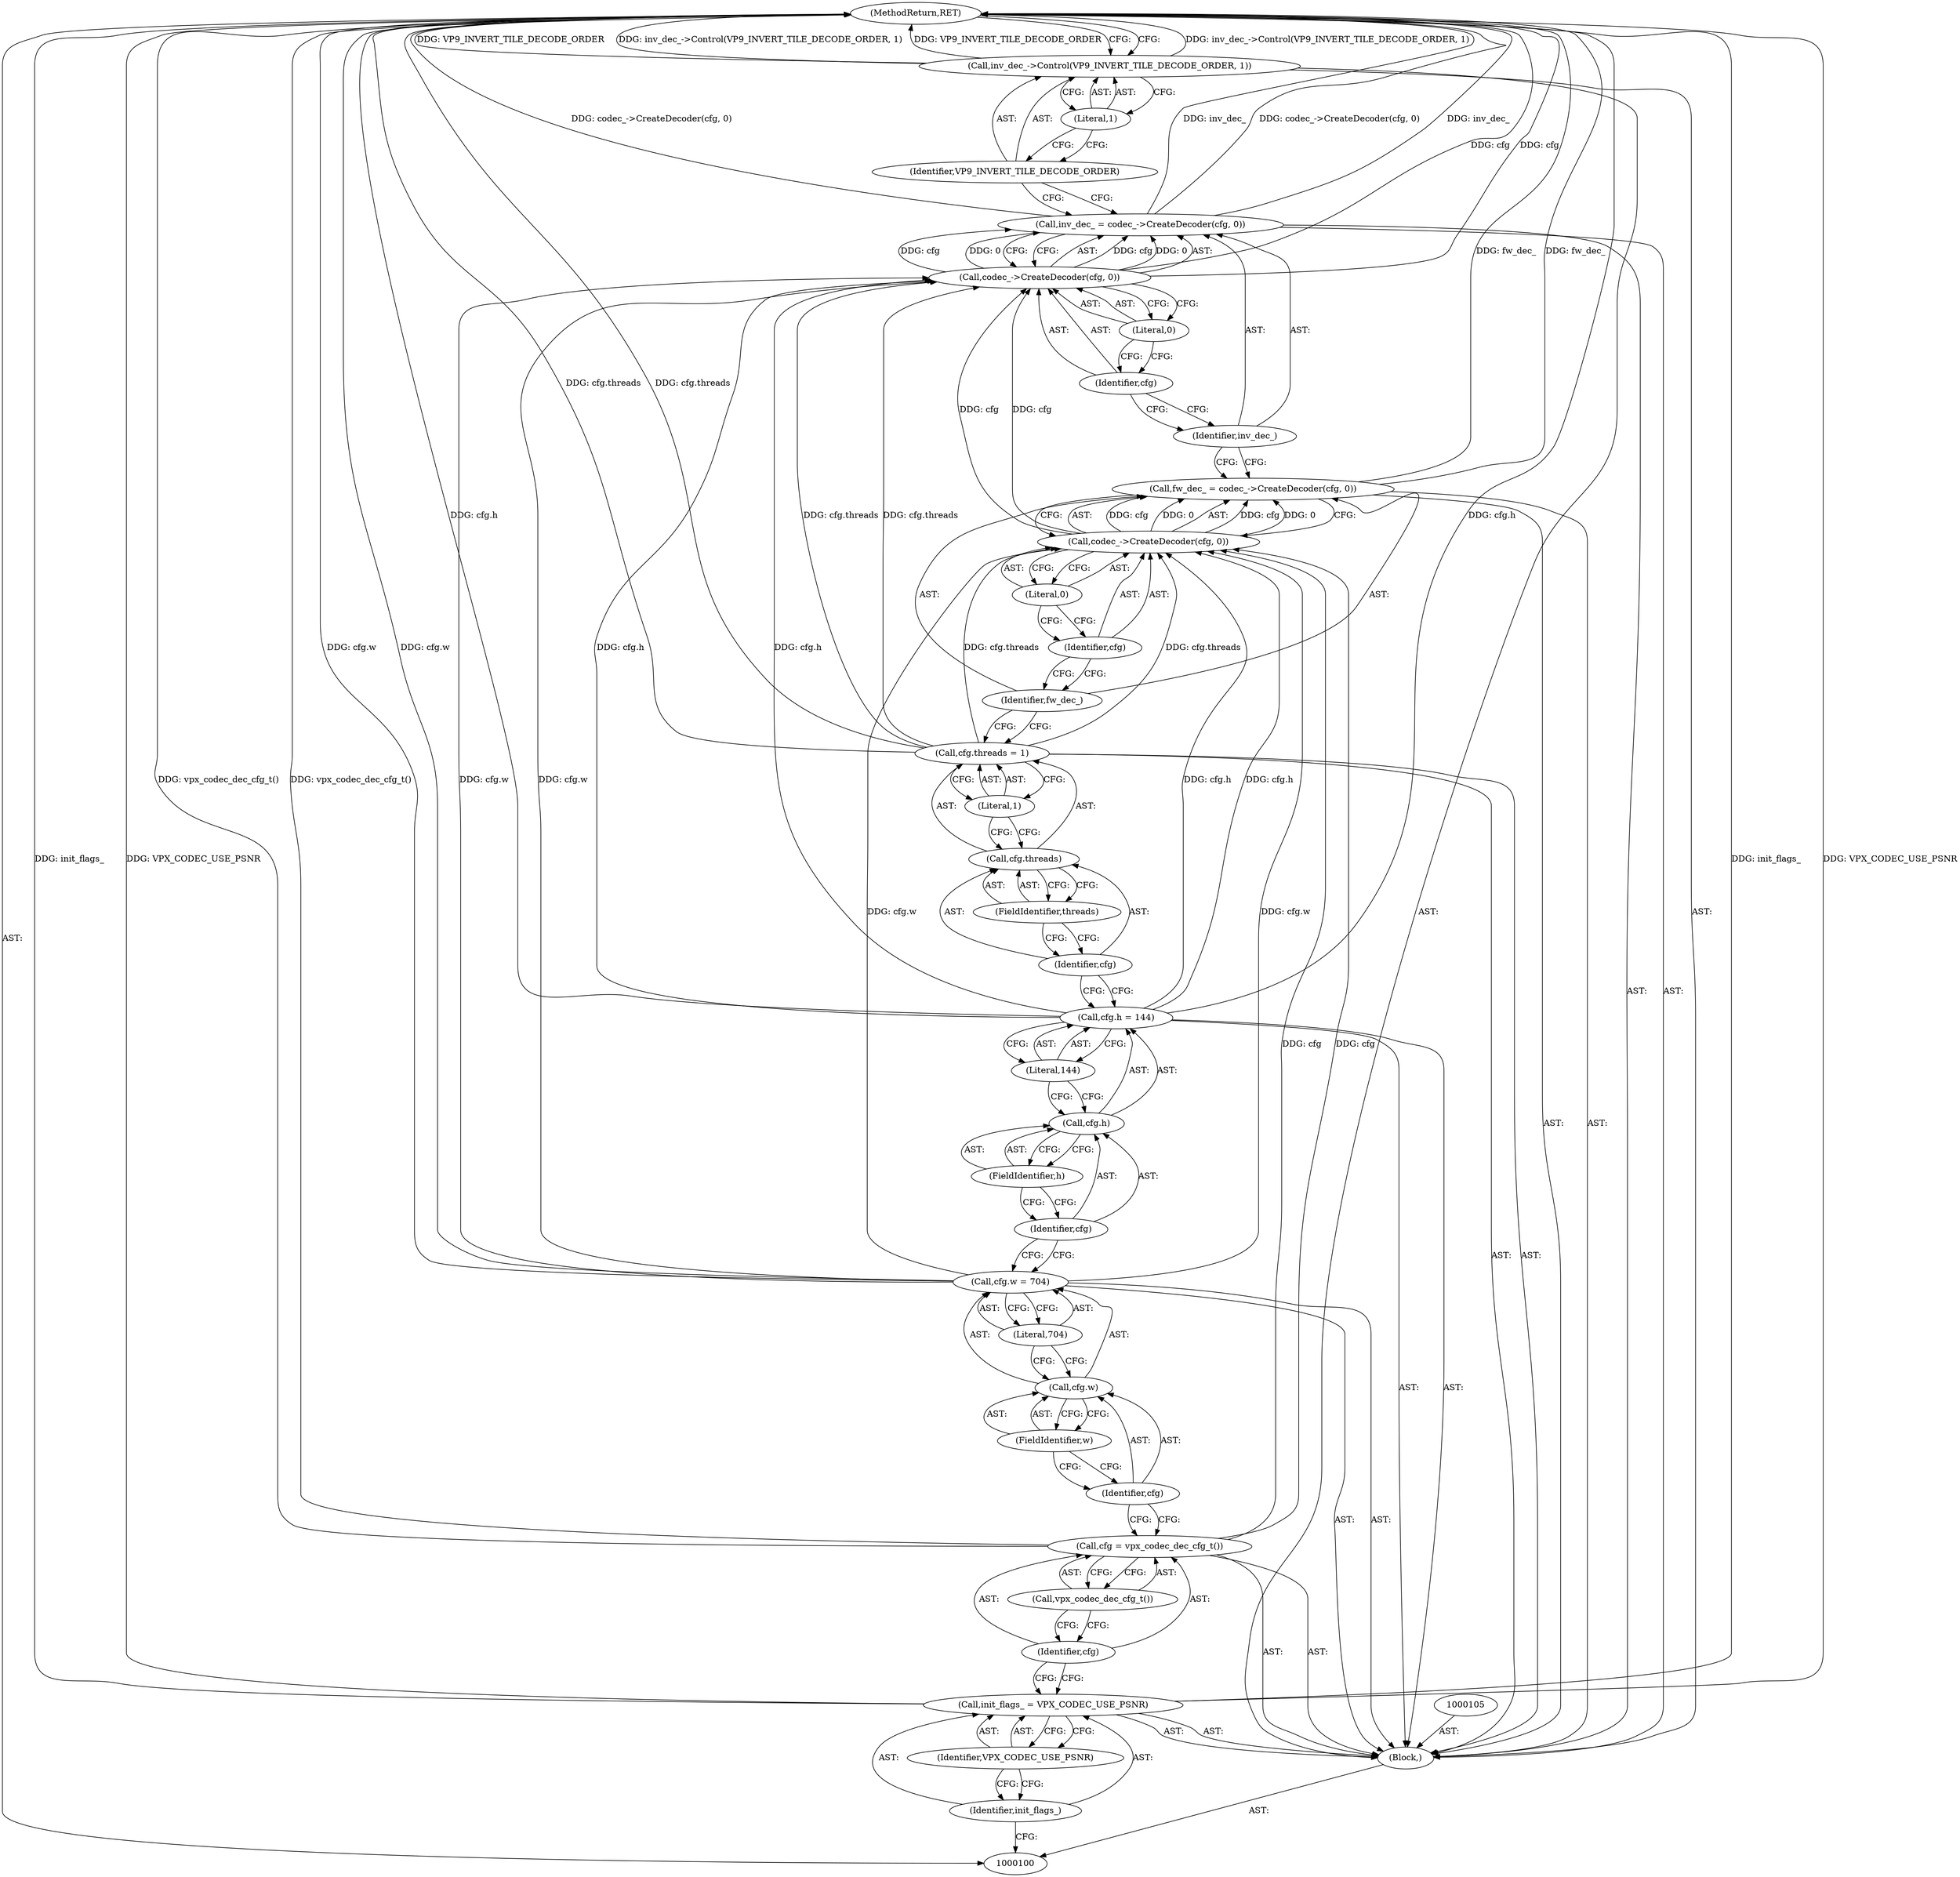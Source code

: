 digraph "0_Android_5a9753fca56f0eeb9f61e342b2fccffc364f9426_109" {
"1000137" [label="(MethodReturn,RET)"];
"1000118" [label="(Literal,144)"];
"1000114" [label="(Call,cfg.h = 144)"];
"1000115" [label="(Call,cfg.h)"];
"1000116" [label="(Identifier,cfg)"];
"1000117" [label="(FieldIdentifier,h)"];
"1000123" [label="(Literal,1)"];
"1000119" [label="(Call,cfg.threads = 1)"];
"1000120" [label="(Call,cfg.threads)"];
"1000121" [label="(Identifier,cfg)"];
"1000122" [label="(FieldIdentifier,threads)"];
"1000126" [label="(Call,codec_->CreateDecoder(cfg, 0))"];
"1000127" [label="(Identifier,cfg)"];
"1000124" [label="(Call,fw_dec_ = codec_->CreateDecoder(cfg, 0))"];
"1000125" [label="(Identifier,fw_dec_)"];
"1000128" [label="(Literal,0)"];
"1000131" [label="(Call,codec_->CreateDecoder(cfg, 0))"];
"1000132" [label="(Identifier,cfg)"];
"1000129" [label="(Call,inv_dec_ = codec_->CreateDecoder(cfg, 0))"];
"1000130" [label="(Identifier,inv_dec_)"];
"1000133" [label="(Literal,0)"];
"1000135" [label="(Identifier,VP9_INVERT_TILE_DECODE_ORDER)"];
"1000134" [label="(Call,inv_dec_->Control(VP9_INVERT_TILE_DECODE_ORDER, 1))"];
"1000136" [label="(Literal,1)"];
"1000101" [label="(Block,)"];
"1000104" [label="(Identifier,VPX_CODEC_USE_PSNR)"];
"1000102" [label="(Call,init_flags_ = VPX_CODEC_USE_PSNR)"];
"1000103" [label="(Identifier,init_flags_)"];
"1000106" [label="(Call,cfg = vpx_codec_dec_cfg_t())"];
"1000107" [label="(Identifier,cfg)"];
"1000108" [label="(Call,vpx_codec_dec_cfg_t())"];
"1000113" [label="(Literal,704)"];
"1000109" [label="(Call,cfg.w = 704)"];
"1000110" [label="(Call,cfg.w)"];
"1000111" [label="(Identifier,cfg)"];
"1000112" [label="(FieldIdentifier,w)"];
"1000137" -> "1000100"  [label="AST: "];
"1000137" -> "1000134"  [label="CFG: "];
"1000129" -> "1000137"  [label="DDG: inv_dec_"];
"1000129" -> "1000137"  [label="DDG: codec_->CreateDecoder(cfg, 0)"];
"1000124" -> "1000137"  [label="DDG: fw_dec_"];
"1000106" -> "1000137"  [label="DDG: vpx_codec_dec_cfg_t()"];
"1000102" -> "1000137"  [label="DDG: VPX_CODEC_USE_PSNR"];
"1000102" -> "1000137"  [label="DDG: init_flags_"];
"1000131" -> "1000137"  [label="DDG: cfg"];
"1000114" -> "1000137"  [label="DDG: cfg.h"];
"1000134" -> "1000137"  [label="DDG: inv_dec_->Control(VP9_INVERT_TILE_DECODE_ORDER, 1)"];
"1000134" -> "1000137"  [label="DDG: VP9_INVERT_TILE_DECODE_ORDER"];
"1000109" -> "1000137"  [label="DDG: cfg.w"];
"1000119" -> "1000137"  [label="DDG: cfg.threads"];
"1000118" -> "1000114"  [label="AST: "];
"1000118" -> "1000115"  [label="CFG: "];
"1000114" -> "1000118"  [label="CFG: "];
"1000114" -> "1000101"  [label="AST: "];
"1000114" -> "1000118"  [label="CFG: "];
"1000115" -> "1000114"  [label="AST: "];
"1000118" -> "1000114"  [label="AST: "];
"1000121" -> "1000114"  [label="CFG: "];
"1000114" -> "1000137"  [label="DDG: cfg.h"];
"1000114" -> "1000126"  [label="DDG: cfg.h"];
"1000114" -> "1000131"  [label="DDG: cfg.h"];
"1000115" -> "1000114"  [label="AST: "];
"1000115" -> "1000117"  [label="CFG: "];
"1000116" -> "1000115"  [label="AST: "];
"1000117" -> "1000115"  [label="AST: "];
"1000118" -> "1000115"  [label="CFG: "];
"1000116" -> "1000115"  [label="AST: "];
"1000116" -> "1000109"  [label="CFG: "];
"1000117" -> "1000116"  [label="CFG: "];
"1000117" -> "1000115"  [label="AST: "];
"1000117" -> "1000116"  [label="CFG: "];
"1000115" -> "1000117"  [label="CFG: "];
"1000123" -> "1000119"  [label="AST: "];
"1000123" -> "1000120"  [label="CFG: "];
"1000119" -> "1000123"  [label="CFG: "];
"1000119" -> "1000101"  [label="AST: "];
"1000119" -> "1000123"  [label="CFG: "];
"1000120" -> "1000119"  [label="AST: "];
"1000123" -> "1000119"  [label="AST: "];
"1000125" -> "1000119"  [label="CFG: "];
"1000119" -> "1000137"  [label="DDG: cfg.threads"];
"1000119" -> "1000126"  [label="DDG: cfg.threads"];
"1000119" -> "1000131"  [label="DDG: cfg.threads"];
"1000120" -> "1000119"  [label="AST: "];
"1000120" -> "1000122"  [label="CFG: "];
"1000121" -> "1000120"  [label="AST: "];
"1000122" -> "1000120"  [label="AST: "];
"1000123" -> "1000120"  [label="CFG: "];
"1000121" -> "1000120"  [label="AST: "];
"1000121" -> "1000114"  [label="CFG: "];
"1000122" -> "1000121"  [label="CFG: "];
"1000122" -> "1000120"  [label="AST: "];
"1000122" -> "1000121"  [label="CFG: "];
"1000120" -> "1000122"  [label="CFG: "];
"1000126" -> "1000124"  [label="AST: "];
"1000126" -> "1000128"  [label="CFG: "];
"1000127" -> "1000126"  [label="AST: "];
"1000128" -> "1000126"  [label="AST: "];
"1000124" -> "1000126"  [label="CFG: "];
"1000126" -> "1000124"  [label="DDG: cfg"];
"1000126" -> "1000124"  [label="DDG: 0"];
"1000106" -> "1000126"  [label="DDG: cfg"];
"1000114" -> "1000126"  [label="DDG: cfg.h"];
"1000109" -> "1000126"  [label="DDG: cfg.w"];
"1000119" -> "1000126"  [label="DDG: cfg.threads"];
"1000126" -> "1000131"  [label="DDG: cfg"];
"1000127" -> "1000126"  [label="AST: "];
"1000127" -> "1000125"  [label="CFG: "];
"1000128" -> "1000127"  [label="CFG: "];
"1000124" -> "1000101"  [label="AST: "];
"1000124" -> "1000126"  [label="CFG: "];
"1000125" -> "1000124"  [label="AST: "];
"1000126" -> "1000124"  [label="AST: "];
"1000130" -> "1000124"  [label="CFG: "];
"1000124" -> "1000137"  [label="DDG: fw_dec_"];
"1000126" -> "1000124"  [label="DDG: cfg"];
"1000126" -> "1000124"  [label="DDG: 0"];
"1000125" -> "1000124"  [label="AST: "];
"1000125" -> "1000119"  [label="CFG: "];
"1000127" -> "1000125"  [label="CFG: "];
"1000128" -> "1000126"  [label="AST: "];
"1000128" -> "1000127"  [label="CFG: "];
"1000126" -> "1000128"  [label="CFG: "];
"1000131" -> "1000129"  [label="AST: "];
"1000131" -> "1000133"  [label="CFG: "];
"1000132" -> "1000131"  [label="AST: "];
"1000133" -> "1000131"  [label="AST: "];
"1000129" -> "1000131"  [label="CFG: "];
"1000131" -> "1000137"  [label="DDG: cfg"];
"1000131" -> "1000129"  [label="DDG: cfg"];
"1000131" -> "1000129"  [label="DDG: 0"];
"1000114" -> "1000131"  [label="DDG: cfg.h"];
"1000126" -> "1000131"  [label="DDG: cfg"];
"1000109" -> "1000131"  [label="DDG: cfg.w"];
"1000119" -> "1000131"  [label="DDG: cfg.threads"];
"1000132" -> "1000131"  [label="AST: "];
"1000132" -> "1000130"  [label="CFG: "];
"1000133" -> "1000132"  [label="CFG: "];
"1000129" -> "1000101"  [label="AST: "];
"1000129" -> "1000131"  [label="CFG: "];
"1000130" -> "1000129"  [label="AST: "];
"1000131" -> "1000129"  [label="AST: "];
"1000135" -> "1000129"  [label="CFG: "];
"1000129" -> "1000137"  [label="DDG: inv_dec_"];
"1000129" -> "1000137"  [label="DDG: codec_->CreateDecoder(cfg, 0)"];
"1000131" -> "1000129"  [label="DDG: cfg"];
"1000131" -> "1000129"  [label="DDG: 0"];
"1000130" -> "1000129"  [label="AST: "];
"1000130" -> "1000124"  [label="CFG: "];
"1000132" -> "1000130"  [label="CFG: "];
"1000133" -> "1000131"  [label="AST: "];
"1000133" -> "1000132"  [label="CFG: "];
"1000131" -> "1000133"  [label="CFG: "];
"1000135" -> "1000134"  [label="AST: "];
"1000135" -> "1000129"  [label="CFG: "];
"1000136" -> "1000135"  [label="CFG: "];
"1000134" -> "1000101"  [label="AST: "];
"1000134" -> "1000136"  [label="CFG: "];
"1000135" -> "1000134"  [label="AST: "];
"1000136" -> "1000134"  [label="AST: "];
"1000137" -> "1000134"  [label="CFG: "];
"1000134" -> "1000137"  [label="DDG: inv_dec_->Control(VP9_INVERT_TILE_DECODE_ORDER, 1)"];
"1000134" -> "1000137"  [label="DDG: VP9_INVERT_TILE_DECODE_ORDER"];
"1000136" -> "1000134"  [label="AST: "];
"1000136" -> "1000135"  [label="CFG: "];
"1000134" -> "1000136"  [label="CFG: "];
"1000101" -> "1000100"  [label="AST: "];
"1000102" -> "1000101"  [label="AST: "];
"1000105" -> "1000101"  [label="AST: "];
"1000106" -> "1000101"  [label="AST: "];
"1000109" -> "1000101"  [label="AST: "];
"1000114" -> "1000101"  [label="AST: "];
"1000119" -> "1000101"  [label="AST: "];
"1000124" -> "1000101"  [label="AST: "];
"1000129" -> "1000101"  [label="AST: "];
"1000134" -> "1000101"  [label="AST: "];
"1000104" -> "1000102"  [label="AST: "];
"1000104" -> "1000103"  [label="CFG: "];
"1000102" -> "1000104"  [label="CFG: "];
"1000102" -> "1000101"  [label="AST: "];
"1000102" -> "1000104"  [label="CFG: "];
"1000103" -> "1000102"  [label="AST: "];
"1000104" -> "1000102"  [label="AST: "];
"1000107" -> "1000102"  [label="CFG: "];
"1000102" -> "1000137"  [label="DDG: VPX_CODEC_USE_PSNR"];
"1000102" -> "1000137"  [label="DDG: init_flags_"];
"1000103" -> "1000102"  [label="AST: "];
"1000103" -> "1000100"  [label="CFG: "];
"1000104" -> "1000103"  [label="CFG: "];
"1000106" -> "1000101"  [label="AST: "];
"1000106" -> "1000108"  [label="CFG: "];
"1000107" -> "1000106"  [label="AST: "];
"1000108" -> "1000106"  [label="AST: "];
"1000111" -> "1000106"  [label="CFG: "];
"1000106" -> "1000137"  [label="DDG: vpx_codec_dec_cfg_t()"];
"1000106" -> "1000126"  [label="DDG: cfg"];
"1000107" -> "1000106"  [label="AST: "];
"1000107" -> "1000102"  [label="CFG: "];
"1000108" -> "1000107"  [label="CFG: "];
"1000108" -> "1000106"  [label="AST: "];
"1000108" -> "1000107"  [label="CFG: "];
"1000106" -> "1000108"  [label="CFG: "];
"1000113" -> "1000109"  [label="AST: "];
"1000113" -> "1000110"  [label="CFG: "];
"1000109" -> "1000113"  [label="CFG: "];
"1000109" -> "1000101"  [label="AST: "];
"1000109" -> "1000113"  [label="CFG: "];
"1000110" -> "1000109"  [label="AST: "];
"1000113" -> "1000109"  [label="AST: "];
"1000116" -> "1000109"  [label="CFG: "];
"1000109" -> "1000137"  [label="DDG: cfg.w"];
"1000109" -> "1000126"  [label="DDG: cfg.w"];
"1000109" -> "1000131"  [label="DDG: cfg.w"];
"1000110" -> "1000109"  [label="AST: "];
"1000110" -> "1000112"  [label="CFG: "];
"1000111" -> "1000110"  [label="AST: "];
"1000112" -> "1000110"  [label="AST: "];
"1000113" -> "1000110"  [label="CFG: "];
"1000111" -> "1000110"  [label="AST: "];
"1000111" -> "1000106"  [label="CFG: "];
"1000112" -> "1000111"  [label="CFG: "];
"1000112" -> "1000110"  [label="AST: "];
"1000112" -> "1000111"  [label="CFG: "];
"1000110" -> "1000112"  [label="CFG: "];
}
